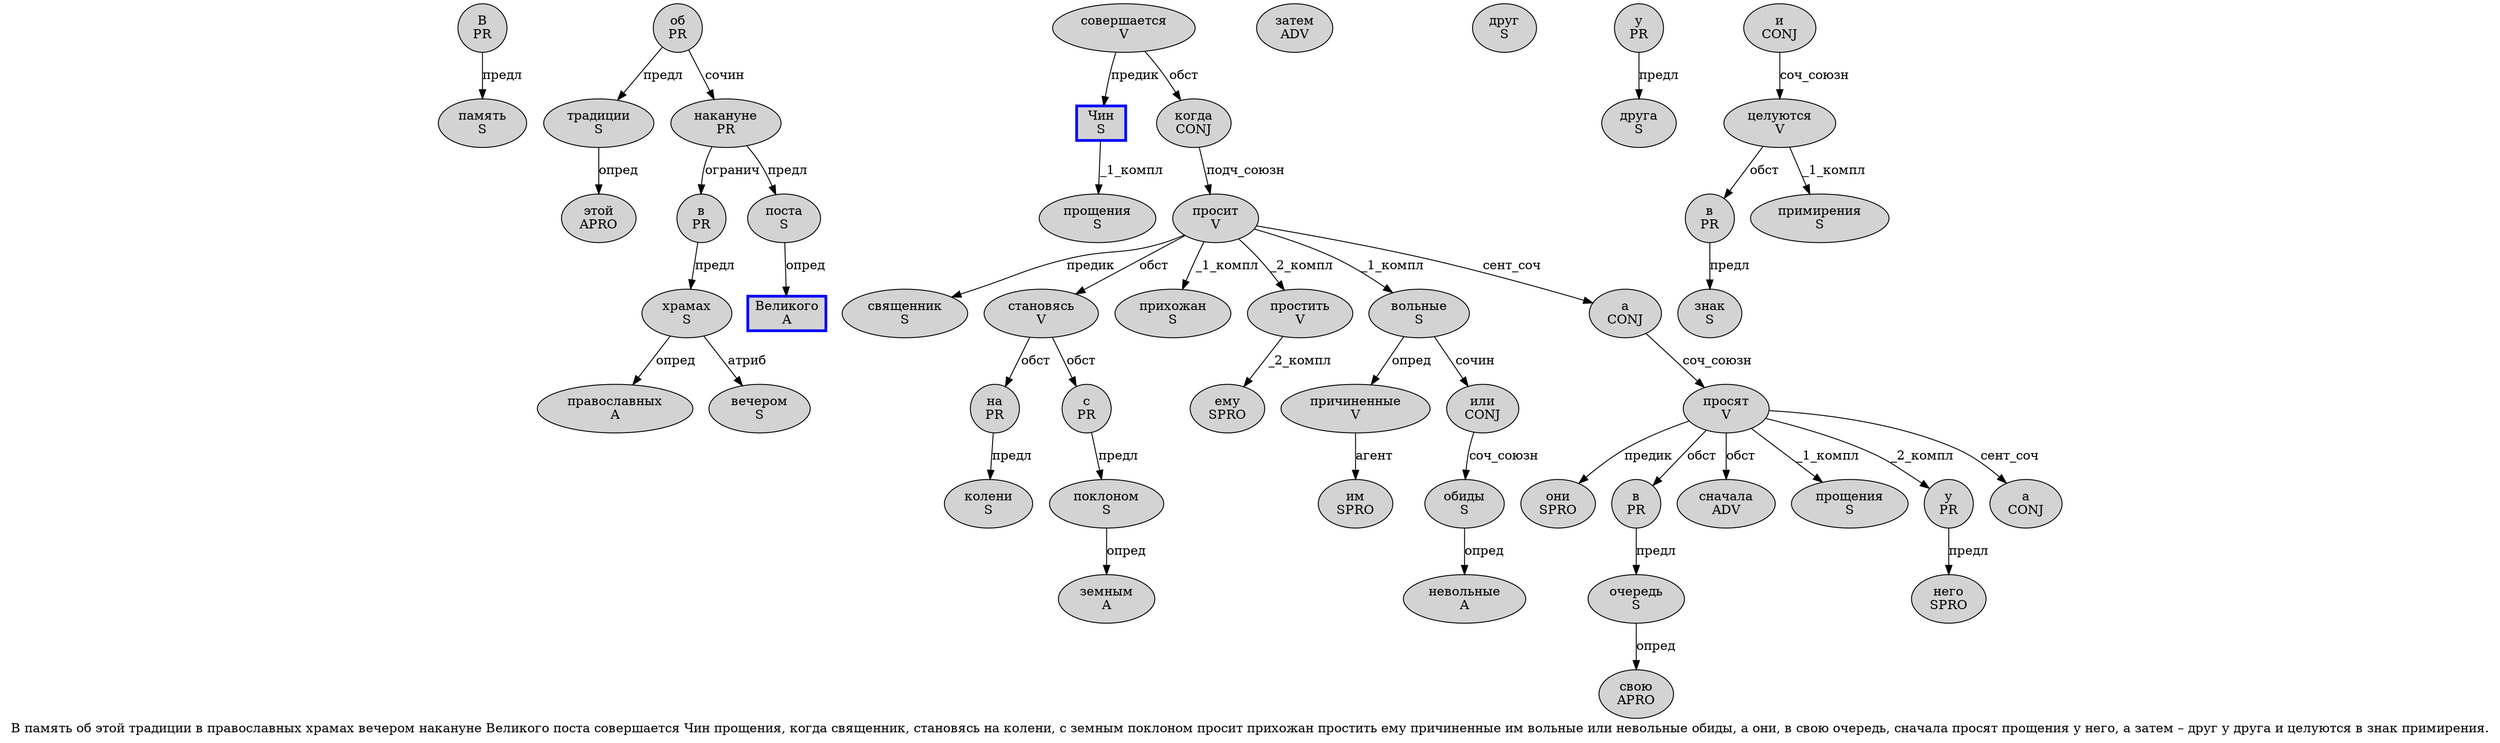 digraph SENTENCE_911 {
	graph [label="В память об этой традиции в православных храмах вечером накануне Великого поста совершается Чин прощения, когда священник, становясь на колени, с земным поклоном просит прихожан простить ему причиненные им вольные или невольные обиды, а они, в свою очередь, сначала просят прощения у него, а затем – друг у друга и целуются в знак примирения."]
	node [style=filled]
		0 [label="В
PR" color="" fillcolor=lightgray penwidth=1 shape=ellipse]
		1 [label="память
S" color="" fillcolor=lightgray penwidth=1 shape=ellipse]
		2 [label="об
PR" color="" fillcolor=lightgray penwidth=1 shape=ellipse]
		3 [label="этой
APRO" color="" fillcolor=lightgray penwidth=1 shape=ellipse]
		4 [label="традиции
S" color="" fillcolor=lightgray penwidth=1 shape=ellipse]
		5 [label="в
PR" color="" fillcolor=lightgray penwidth=1 shape=ellipse]
		6 [label="православных
A" color="" fillcolor=lightgray penwidth=1 shape=ellipse]
		7 [label="храмах
S" color="" fillcolor=lightgray penwidth=1 shape=ellipse]
		8 [label="вечером
S" color="" fillcolor=lightgray penwidth=1 shape=ellipse]
		9 [label="накануне
PR" color="" fillcolor=lightgray penwidth=1 shape=ellipse]
		10 [label="Великого
A" color=blue fillcolor=lightgray penwidth=3 shape=box]
		11 [label="поста
S" color="" fillcolor=lightgray penwidth=1 shape=ellipse]
		12 [label="совершается
V" color="" fillcolor=lightgray penwidth=1 shape=ellipse]
		13 [label="Чин
S" color=blue fillcolor=lightgray penwidth=3 shape=box]
		14 [label="прощения
S" color="" fillcolor=lightgray penwidth=1 shape=ellipse]
		16 [label="когда
CONJ" color="" fillcolor=lightgray penwidth=1 shape=ellipse]
		17 [label="священник
S" color="" fillcolor=lightgray penwidth=1 shape=ellipse]
		19 [label="становясь
V" color="" fillcolor=lightgray penwidth=1 shape=ellipse]
		20 [label="на
PR" color="" fillcolor=lightgray penwidth=1 shape=ellipse]
		21 [label="колени
S" color="" fillcolor=lightgray penwidth=1 shape=ellipse]
		23 [label="с
PR" color="" fillcolor=lightgray penwidth=1 shape=ellipse]
		24 [label="земным
A" color="" fillcolor=lightgray penwidth=1 shape=ellipse]
		25 [label="поклоном
S" color="" fillcolor=lightgray penwidth=1 shape=ellipse]
		26 [label="просит
V" color="" fillcolor=lightgray penwidth=1 shape=ellipse]
		27 [label="прихожан
S" color="" fillcolor=lightgray penwidth=1 shape=ellipse]
		28 [label="простить
V" color="" fillcolor=lightgray penwidth=1 shape=ellipse]
		29 [label="ему
SPRO" color="" fillcolor=lightgray penwidth=1 shape=ellipse]
		30 [label="причиненные
V" color="" fillcolor=lightgray penwidth=1 shape=ellipse]
		31 [label="им
SPRO" color="" fillcolor=lightgray penwidth=1 shape=ellipse]
		32 [label="вольные
S" color="" fillcolor=lightgray penwidth=1 shape=ellipse]
		33 [label="или
CONJ" color="" fillcolor=lightgray penwidth=1 shape=ellipse]
		34 [label="невольные
A" color="" fillcolor=lightgray penwidth=1 shape=ellipse]
		35 [label="обиды
S" color="" fillcolor=lightgray penwidth=1 shape=ellipse]
		37 [label="а
CONJ" color="" fillcolor=lightgray penwidth=1 shape=ellipse]
		38 [label="они
SPRO" color="" fillcolor=lightgray penwidth=1 shape=ellipse]
		40 [label="в
PR" color="" fillcolor=lightgray penwidth=1 shape=ellipse]
		41 [label="свою
APRO" color="" fillcolor=lightgray penwidth=1 shape=ellipse]
		42 [label="очередь
S" color="" fillcolor=lightgray penwidth=1 shape=ellipse]
		44 [label="сначала
ADV" color="" fillcolor=lightgray penwidth=1 shape=ellipse]
		45 [label="просят
V" color="" fillcolor=lightgray penwidth=1 shape=ellipse]
		46 [label="прощения
S" color="" fillcolor=lightgray penwidth=1 shape=ellipse]
		47 [label="у
PR" color="" fillcolor=lightgray penwidth=1 shape=ellipse]
		48 [label="него
SPRO" color="" fillcolor=lightgray penwidth=1 shape=ellipse]
		50 [label="а
CONJ" color="" fillcolor=lightgray penwidth=1 shape=ellipse]
		51 [label="затем
ADV" color="" fillcolor=lightgray penwidth=1 shape=ellipse]
		53 [label="друг
S" color="" fillcolor=lightgray penwidth=1 shape=ellipse]
		54 [label="у
PR" color="" fillcolor=lightgray penwidth=1 shape=ellipse]
		55 [label="друга
S" color="" fillcolor=lightgray penwidth=1 shape=ellipse]
		56 [label="и
CONJ" color="" fillcolor=lightgray penwidth=1 shape=ellipse]
		57 [label="целуются
V" color="" fillcolor=lightgray penwidth=1 shape=ellipse]
		58 [label="в
PR" color="" fillcolor=lightgray penwidth=1 shape=ellipse]
		59 [label="знак
S" color="" fillcolor=lightgray penwidth=1 shape=ellipse]
		60 [label="примирения
S" color="" fillcolor=lightgray penwidth=1 shape=ellipse]
			9 -> 5 [label="огранич"]
			9 -> 11 [label="предл"]
			4 -> 3 [label="опред"]
			26 -> 17 [label="предик"]
			26 -> 19 [label="обст"]
			26 -> 27 [label="_1_компл"]
			26 -> 28 [label="_2_компл"]
			26 -> 32 [label="_1_компл"]
			26 -> 37 [label="сент_соч"]
			7 -> 6 [label="опред"]
			7 -> 8 [label="атриб"]
			35 -> 34 [label="опред"]
			20 -> 21 [label="предл"]
			28 -> 29 [label="_2_компл"]
			56 -> 57 [label="соч_союзн"]
			23 -> 25 [label="предл"]
			0 -> 1 [label="предл"]
			19 -> 20 [label="обст"]
			19 -> 23 [label="обст"]
			33 -> 35 [label="соч_союзн"]
			40 -> 42 [label="предл"]
			5 -> 7 [label="предл"]
			12 -> 13 [label="предик"]
			12 -> 16 [label="обст"]
			58 -> 59 [label="предл"]
			57 -> 58 [label="обст"]
			57 -> 60 [label="_1_компл"]
			2 -> 4 [label="предл"]
			2 -> 9 [label="сочин"]
			13 -> 14 [label="_1_компл"]
			37 -> 45 [label="соч_союзн"]
			54 -> 55 [label="предл"]
			45 -> 38 [label="предик"]
			45 -> 40 [label="обст"]
			45 -> 44 [label="обст"]
			45 -> 46 [label="_1_компл"]
			45 -> 47 [label="_2_компл"]
			45 -> 50 [label="сент_соч"]
			30 -> 31 [label="агент"]
			25 -> 24 [label="опред"]
			42 -> 41 [label="опред"]
			32 -> 30 [label="опред"]
			32 -> 33 [label="сочин"]
			11 -> 10 [label="опред"]
			16 -> 26 [label="подч_союзн"]
			47 -> 48 [label="предл"]
}